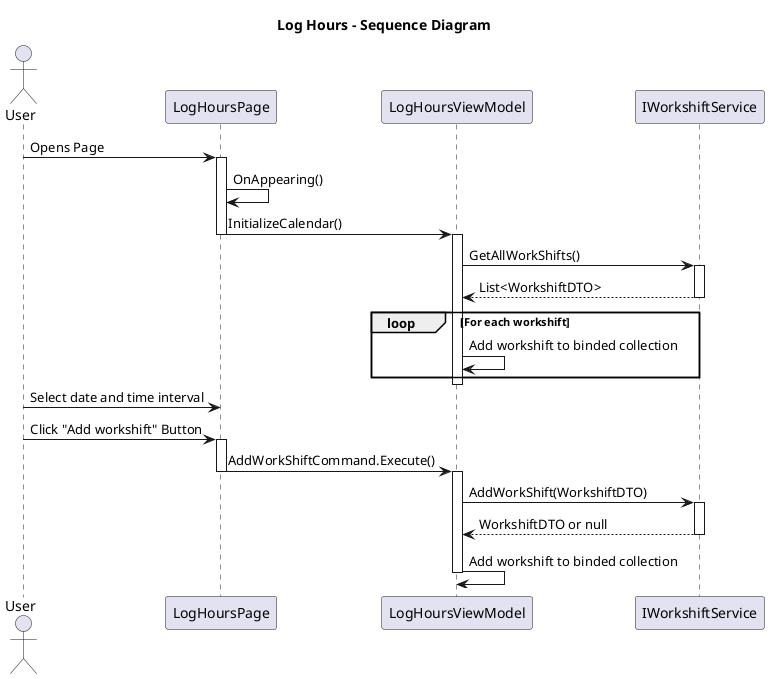 @startuml 
title Log Hours - Sequence Diagram
actor User
participant LogHoursPage
participant LogHoursViewModel
participant IWorkshiftService

User -> LogHoursPage : Opens Page
activate LogHoursPage
LogHoursPage -> LogHoursPage : OnAppearing()
LogHoursPage -> LogHoursViewModel : InitializeCalendar()
deactivate LogHoursPage

activate LogHoursViewModel
LogHoursViewModel -> IWorkshiftService : GetAllWorkShifts()
activate IWorkshiftService
IWorkshiftService --> LogHoursViewModel : List<WorkshiftDTO>
deactivate IWorkshiftService

loop For each workshift
    LogHoursViewModel -> LogHoursViewModel : Add workshift to binded collection
end loop
deactivate LogHoursViewModel

User -> LogHoursPage : Select date and time interval
User -> LogHoursPage : Click "Add workshift" Button
activate LogHoursPage
LogHoursPage -> LogHoursViewModel : AddWorkShiftCommand.Execute()
deactivate LogHoursPage

activate LogHoursViewModel
LogHoursViewModel -> IWorkshiftService : AddWorkShift(WorkshiftDTO)
activate IWorkshiftService
IWorkshiftService --> LogHoursViewModel : WorkshiftDTO or null
deactivate IWorkshiftService

LogHoursViewModel -> LogHoursViewModel : Add workshift to binded collection
deactivate LogHoursViewModel

@enduml
